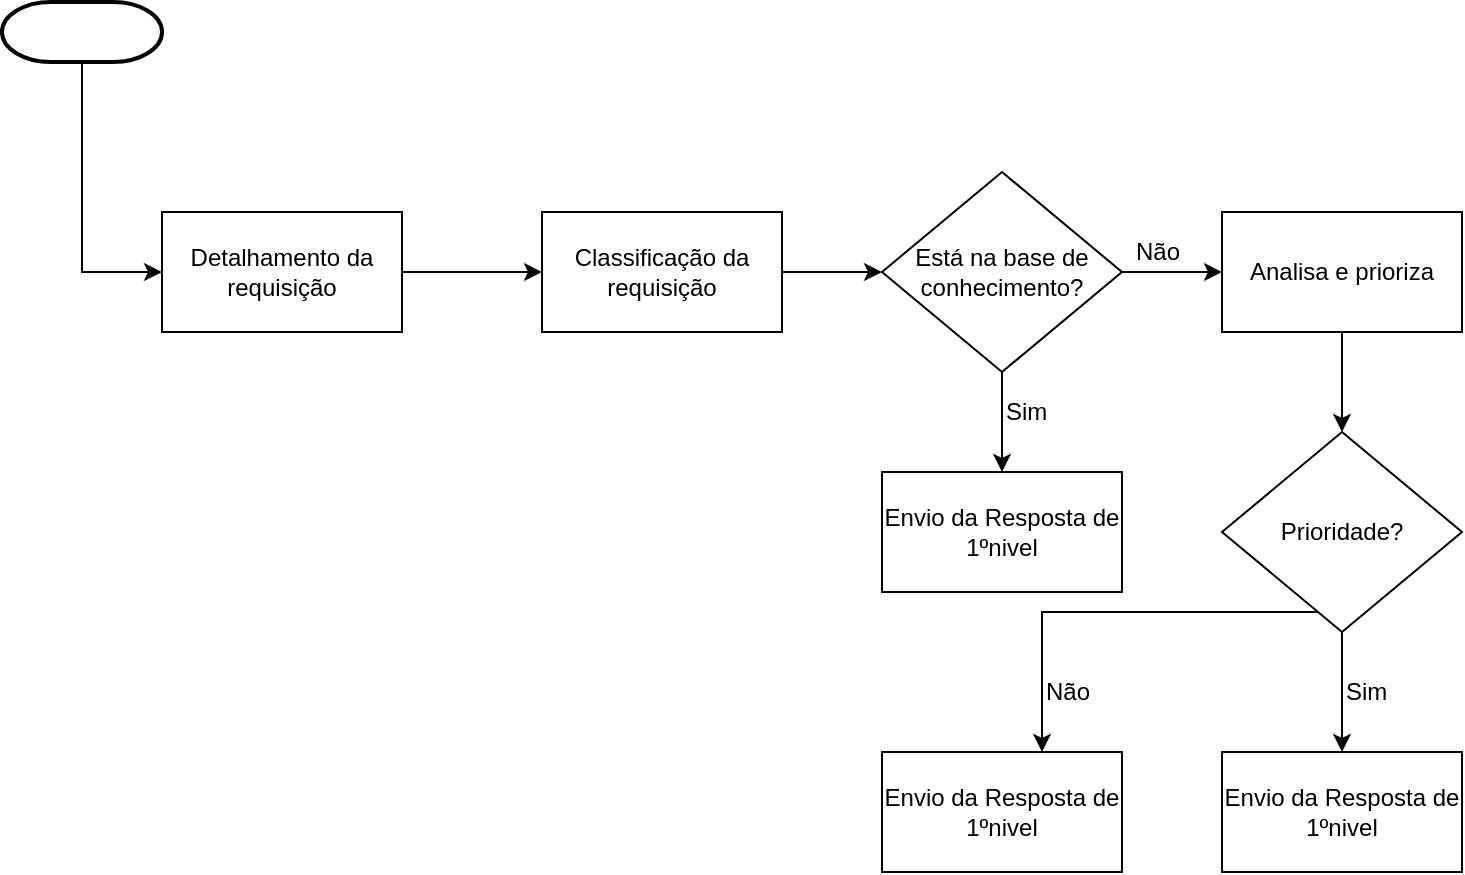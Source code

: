 <mxfile version="12.2.0" type="github" pages="1"><diagram id="u2ItYLWFxyEGp9QPwiY6" name="Page-1"><mxGraphModel dx="854" dy="478" grid="1" gridSize="10" guides="1" tooltips="1" connect="1" arrows="1" fold="1" page="1" pageScale="1" pageWidth="827" pageHeight="1169" math="0" shadow="0"><root><mxCell id="0"/><mxCell id="1" parent="0"/><mxCell id="0mz2r7OYQ4Anp3zJEd-d-3" style="edgeStyle=orthogonalEdgeStyle;rounded=0;orthogonalLoop=1;jettySize=auto;html=1;entryX=0;entryY=0.5;entryDx=0;entryDy=0;" edge="1" parent="1" source="0mz2r7OYQ4Anp3zJEd-d-1" target="0mz2r7OYQ4Anp3zJEd-d-2"><mxGeometry relative="1" as="geometry"/></mxCell><mxCell id="0mz2r7OYQ4Anp3zJEd-d-1" value="" style="strokeWidth=2;html=1;shape=mxgraph.flowchart.terminator;whiteSpace=wrap;" vertex="1" parent="1"><mxGeometry x="40" y="55" width="80" height="30" as="geometry"/></mxCell><mxCell id="0mz2r7OYQ4Anp3zJEd-d-6" style="edgeStyle=orthogonalEdgeStyle;rounded=0;orthogonalLoop=1;jettySize=auto;html=1;entryX=0;entryY=0.5;entryDx=0;entryDy=0;" edge="1" parent="1" source="0mz2r7OYQ4Anp3zJEd-d-2" target="0mz2r7OYQ4Anp3zJEd-d-5"><mxGeometry relative="1" as="geometry"/></mxCell><mxCell id="0mz2r7OYQ4Anp3zJEd-d-2" value="Detalhamento da requisição" style="rounded=0;whiteSpace=wrap;html=1;" vertex="1" parent="1"><mxGeometry x="120" y="160" width="120" height="60" as="geometry"/></mxCell><mxCell id="0mz2r7OYQ4Anp3zJEd-d-4" value="Sim&lt;br&gt;" style="text;html=1;resizable=0;points=[];autosize=1;align=left;verticalAlign=top;spacingTop=-4;" vertex="1" parent="1"><mxGeometry x="540" y="250" width="40" height="20" as="geometry"/></mxCell><mxCell id="0mz2r7OYQ4Anp3zJEd-d-8" style="edgeStyle=orthogonalEdgeStyle;rounded=0;orthogonalLoop=1;jettySize=auto;html=1;entryX=0;entryY=0.5;entryDx=0;entryDy=0;" edge="1" parent="1" source="0mz2r7OYQ4Anp3zJEd-d-5" target="0mz2r7OYQ4Anp3zJEd-d-7"><mxGeometry relative="1" as="geometry"/></mxCell><mxCell id="0mz2r7OYQ4Anp3zJEd-d-5" value="Classificação da requisição" style="rounded=0;whiteSpace=wrap;html=1;" vertex="1" parent="1"><mxGeometry x="310" y="160" width="120" height="60" as="geometry"/></mxCell><mxCell id="0mz2r7OYQ4Anp3zJEd-d-11" style="edgeStyle=orthogonalEdgeStyle;rounded=0;orthogonalLoop=1;jettySize=auto;html=1;entryX=0;entryY=0.5;entryDx=0;entryDy=0;" edge="1" parent="1" source="0mz2r7OYQ4Anp3zJEd-d-7" target="0mz2r7OYQ4Anp3zJEd-d-10"><mxGeometry relative="1" as="geometry"/></mxCell><mxCell id="0mz2r7OYQ4Anp3zJEd-d-12" style="edgeStyle=orthogonalEdgeStyle;rounded=0;orthogonalLoop=1;jettySize=auto;html=1;" edge="1" parent="1" source="0mz2r7OYQ4Anp3zJEd-d-7" target="0mz2r7OYQ4Anp3zJEd-d-9"><mxGeometry relative="1" as="geometry"/></mxCell><mxCell id="0mz2r7OYQ4Anp3zJEd-d-7" value="Está na base de&lt;br&gt;conhecimento?" style="rhombus;whiteSpace=wrap;html=1;" vertex="1" parent="1"><mxGeometry x="480" y="140" width="120" height="100" as="geometry"/></mxCell><mxCell id="0mz2r7OYQ4Anp3zJEd-d-9" value="Envio da Resposta de 1ºnivel" style="rounded=0;whiteSpace=wrap;html=1;" vertex="1" parent="1"><mxGeometry x="480" y="290" width="120" height="60" as="geometry"/></mxCell><mxCell id="0mz2r7OYQ4Anp3zJEd-d-15" style="edgeStyle=orthogonalEdgeStyle;rounded=0;orthogonalLoop=1;jettySize=auto;html=1;" edge="1" parent="1" source="0mz2r7OYQ4Anp3zJEd-d-10" target="0mz2r7OYQ4Anp3zJEd-d-14"><mxGeometry relative="1" as="geometry"/></mxCell><mxCell id="0mz2r7OYQ4Anp3zJEd-d-10" value="Analisa e prioriza" style="rounded=0;whiteSpace=wrap;html=1;" vertex="1" parent="1"><mxGeometry x="650" y="160" width="120" height="60" as="geometry"/></mxCell><mxCell id="0mz2r7OYQ4Anp3zJEd-d-13" value="Não" style="text;html=1;resizable=0;points=[];autosize=1;align=left;verticalAlign=top;spacingTop=-4;" vertex="1" parent="1"><mxGeometry x="605" y="170" width="40" height="20" as="geometry"/></mxCell><mxCell id="0mz2r7OYQ4Anp3zJEd-d-18" style="edgeStyle=orthogonalEdgeStyle;rounded=0;orthogonalLoop=1;jettySize=auto;html=1;" edge="1" parent="1" source="0mz2r7OYQ4Anp3zJEd-d-14" target="0mz2r7OYQ4Anp3zJEd-d-16"><mxGeometry relative="1" as="geometry"/></mxCell><mxCell id="0mz2r7OYQ4Anp3zJEd-d-19" style="edgeStyle=orthogonalEdgeStyle;rounded=0;orthogonalLoop=1;jettySize=auto;html=1;" edge="1" parent="1" source="0mz2r7OYQ4Anp3zJEd-d-14" target="0mz2r7OYQ4Anp3zJEd-d-17"><mxGeometry relative="1" as="geometry"><Array as="points"><mxPoint x="560" y="360"/></Array></mxGeometry></mxCell><mxCell id="0mz2r7OYQ4Anp3zJEd-d-14" value="Prioridade?" style="rhombus;whiteSpace=wrap;html=1;" vertex="1" parent="1"><mxGeometry x="650" y="270" width="120" height="100" as="geometry"/></mxCell><mxCell id="0mz2r7OYQ4Anp3zJEd-d-16" value="Envio da Resposta de 1ºnivel" style="rounded=0;whiteSpace=wrap;html=1;" vertex="1" parent="1"><mxGeometry x="650" y="430" width="120" height="60" as="geometry"/></mxCell><mxCell id="0mz2r7OYQ4Anp3zJEd-d-17" value="Envio da Resposta de 1ºnivel" style="rounded=0;whiteSpace=wrap;html=1;" vertex="1" parent="1"><mxGeometry x="480" y="430" width="120" height="60" as="geometry"/></mxCell><mxCell id="0mz2r7OYQ4Anp3zJEd-d-20" value="Sim&lt;br&gt;" style="text;html=1;resizable=0;points=[];autosize=1;align=left;verticalAlign=top;spacingTop=-4;" vertex="1" parent="1"><mxGeometry x="710" y="390" width="40" height="20" as="geometry"/></mxCell><mxCell id="0mz2r7OYQ4Anp3zJEd-d-21" value="Não" style="text;html=1;resizable=0;points=[];autosize=1;align=left;verticalAlign=top;spacingTop=-4;" vertex="1" parent="1"><mxGeometry x="560" y="390" width="40" height="20" as="geometry"/></mxCell></root></mxGraphModel></diagram></mxfile>